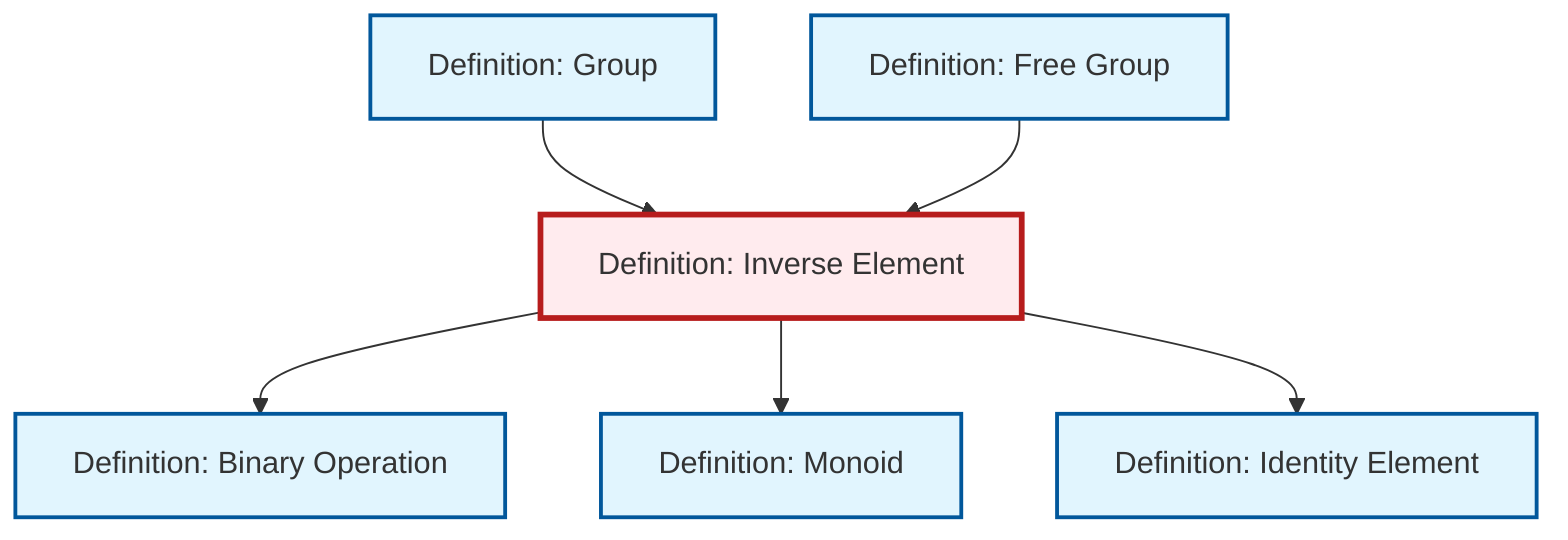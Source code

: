 graph TD
    classDef definition fill:#e1f5fe,stroke:#01579b,stroke-width:2px
    classDef theorem fill:#f3e5f5,stroke:#4a148c,stroke-width:2px
    classDef axiom fill:#fff3e0,stroke:#e65100,stroke-width:2px
    classDef example fill:#e8f5e9,stroke:#1b5e20,stroke-width:2px
    classDef current fill:#ffebee,stroke:#b71c1c,stroke-width:3px
    def-group["Definition: Group"]:::definition
    def-identity-element["Definition: Identity Element"]:::definition
    def-binary-operation["Definition: Binary Operation"]:::definition
    def-free-group["Definition: Free Group"]:::definition
    def-monoid["Definition: Monoid"]:::definition
    def-inverse-element["Definition: Inverse Element"]:::definition
    def-inverse-element --> def-binary-operation
    def-group --> def-inverse-element
    def-inverse-element --> def-monoid
    def-free-group --> def-inverse-element
    def-inverse-element --> def-identity-element
    class def-inverse-element current